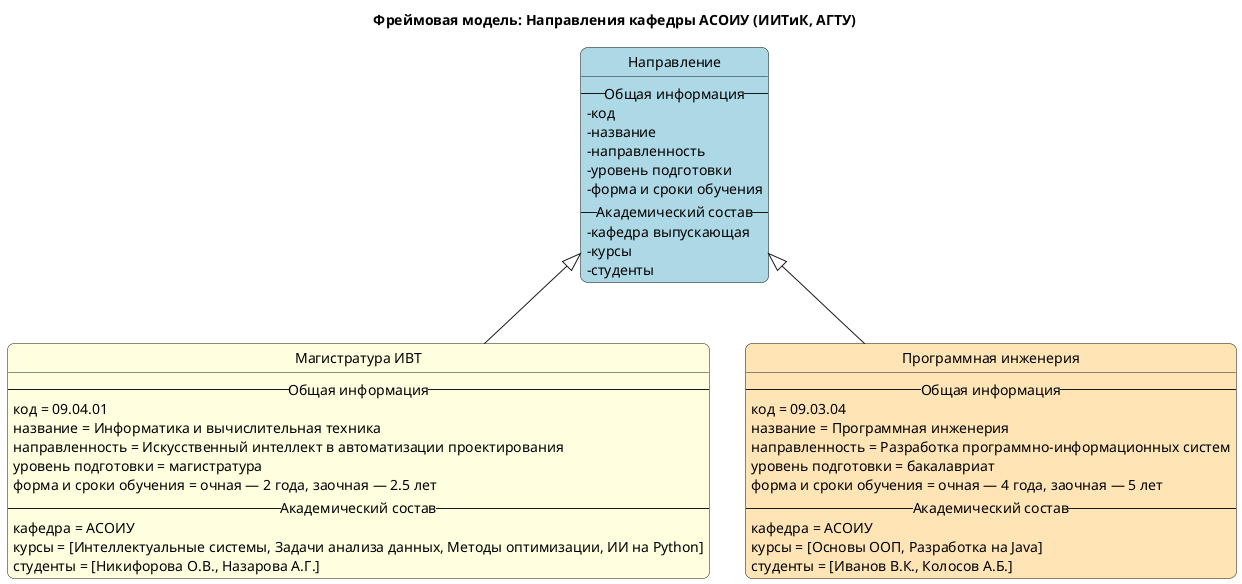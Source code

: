 @startuml Фреймовая_модель_АСОИУ_направление
title Фреймовая модель: Направления кафедры АСОИУ (ИИТиК, АГТУ)

skinparam classAttributeIconSize 0
skinparam shadowing true
skinparam roundcorner 15
skinparam style strictuml

class Направление #LightBlue {
-- Общая информация --
  - код
  - название
  - направленность
  - уровень подготовки
  - форма и сроки обучения
-- Академический состав --
  - кафедра выпускающая
  - курсы
  - студенты
}

' === Наследование ===
class "Магистратура ИВТ" extends Направление
class "Программная инженерия" extends Направление

' === Фреймы: Курсы ===
class "Магистратура ИВТ" #LightYellow {
-- Общая информация --
  код = 09.04.01
  название = Информатика и вычислительная техника
  направленность = Искусственный интеллект в автоматизации проектирования
  уровень подготовки = магистратура
  форма и сроки обучения = очная — 2 года, заочная — 2.5 лет
-- Академический состав --
  кафедра = АСОИУ
  курсы = [Интеллектуальные системы, Задачи анализа данных, Методы оптимизации, ИИ на Python]
  студенты = [Никифорова О.В., Назарова А.Г.]
}

class "Программная инженерия" #Moccasin {
-- Общая информация --
  код = 09.03.04
  название = Программная инженерия
  направленность = Разработка программно-информационных систем
  уровень подготовки = бакалавриат
  форма и сроки обучения = очная — 4 года, заочная — 5 лет
-- Академический состав --
  кафедра = АСОИУ
  курсы = [Основы ООП, Разработка на Java]
  студенты = [Иванов В.К., Колосов А.Б.]
}

@enduml
